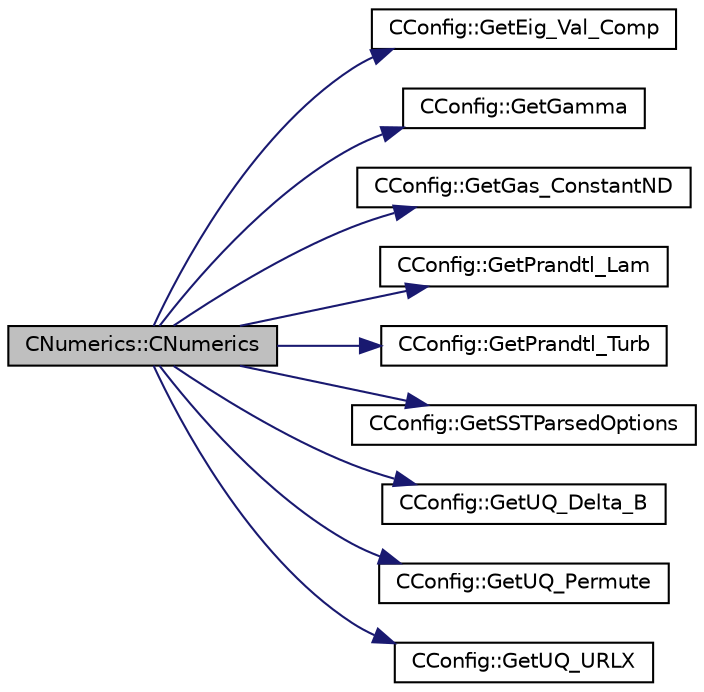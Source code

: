 digraph "CNumerics::CNumerics"
{
 // LATEX_PDF_SIZE
  edge [fontname="Helvetica",fontsize="10",labelfontname="Helvetica",labelfontsize="10"];
  node [fontname="Helvetica",fontsize="10",shape=record];
  rankdir="LR";
  Node1 [label="CNumerics::CNumerics",height=0.2,width=0.4,color="black", fillcolor="grey75", style="filled", fontcolor="black",tooltip=" "];
  Node1 -> Node2 [color="midnightblue",fontsize="10",style="solid",fontname="Helvetica"];
  Node2 [label="CConfig::GetEig_Val_Comp",height=0.2,width=0.4,color="black", fillcolor="white", style="filled",URL="$classCConfig.html#a8fa7fd662af0a27f6aad80ca3225dc29",tooltip="Get the kind of eigenspace perturbation to be done."];
  Node1 -> Node3 [color="midnightblue",fontsize="10",style="solid",fontname="Helvetica"];
  Node3 [label="CConfig::GetGamma",height=0.2,width=0.4,color="black", fillcolor="white", style="filled",URL="$classCConfig.html#a0b5df9254891b32a88e83880778f9261",tooltip="Get the value of the Gamma of fluid (ratio of specific heats)."];
  Node1 -> Node4 [color="midnightblue",fontsize="10",style="solid",fontname="Helvetica"];
  Node4 [label="CConfig::GetGas_ConstantND",height=0.2,width=0.4,color="black", fillcolor="white", style="filled",URL="$classCConfig.html#a1431ababf767a9f74ff74fe9ef647957",tooltip="Get the value of specific gas constant."];
  Node1 -> Node5 [color="midnightblue",fontsize="10",style="solid",fontname="Helvetica"];
  Node5 [label="CConfig::GetPrandtl_Lam",height=0.2,width=0.4,color="black", fillcolor="white", style="filled",URL="$classCConfig.html#a502035c2b049606186e11e01b7df626a",tooltip="Get the value of the laminar Prandtl number."];
  Node1 -> Node6 [color="midnightblue",fontsize="10",style="solid",fontname="Helvetica"];
  Node6 [label="CConfig::GetPrandtl_Turb",height=0.2,width=0.4,color="black", fillcolor="white", style="filled",URL="$classCConfig.html#a4b89ad15fa82f93ca8ccfe945e2c14a7",tooltip="Get the value of the turbulent Prandtl number."];
  Node1 -> Node7 [color="midnightblue",fontsize="10",style="solid",fontname="Helvetica"];
  Node7 [label="CConfig::GetSSTParsedOptions",height=0.2,width=0.4,color="black", fillcolor="white", style="filled",URL="$classCConfig.html#abe5e804a6d079692eaa87cdcb54d8226",tooltip="Get parsed SST option data structure."];
  Node1 -> Node8 [color="midnightblue",fontsize="10",style="solid",fontname="Helvetica"];
  Node8 [label="CConfig::GetUQ_Delta_B",height=0.2,width=0.4,color="black", fillcolor="white", style="filled",URL="$classCConfig.html#a18ba8efa39df7554cb719220fe89f9ef",tooltip="Get the amount of eigenvalue perturbation to be done."];
  Node1 -> Node9 [color="midnightblue",fontsize="10",style="solid",fontname="Helvetica"];
  Node9 [label="CConfig::GetUQ_Permute",height=0.2,width=0.4,color="black", fillcolor="white", style="filled",URL="$classCConfig.html#a71e7049e4079b228e3cab7218372ffd5",tooltip="Get information about eigenspace perturbation."];
  Node1 -> Node10 [color="midnightblue",fontsize="10",style="solid",fontname="Helvetica"];
  Node10 [label="CConfig::GetUQ_URLX",height=0.2,width=0.4,color="black", fillcolor="white", style="filled",URL="$classCConfig.html#ad696f8584540bcc09813399ee6b8c3d5",tooltip="Get the underelaxation factor."];
}
